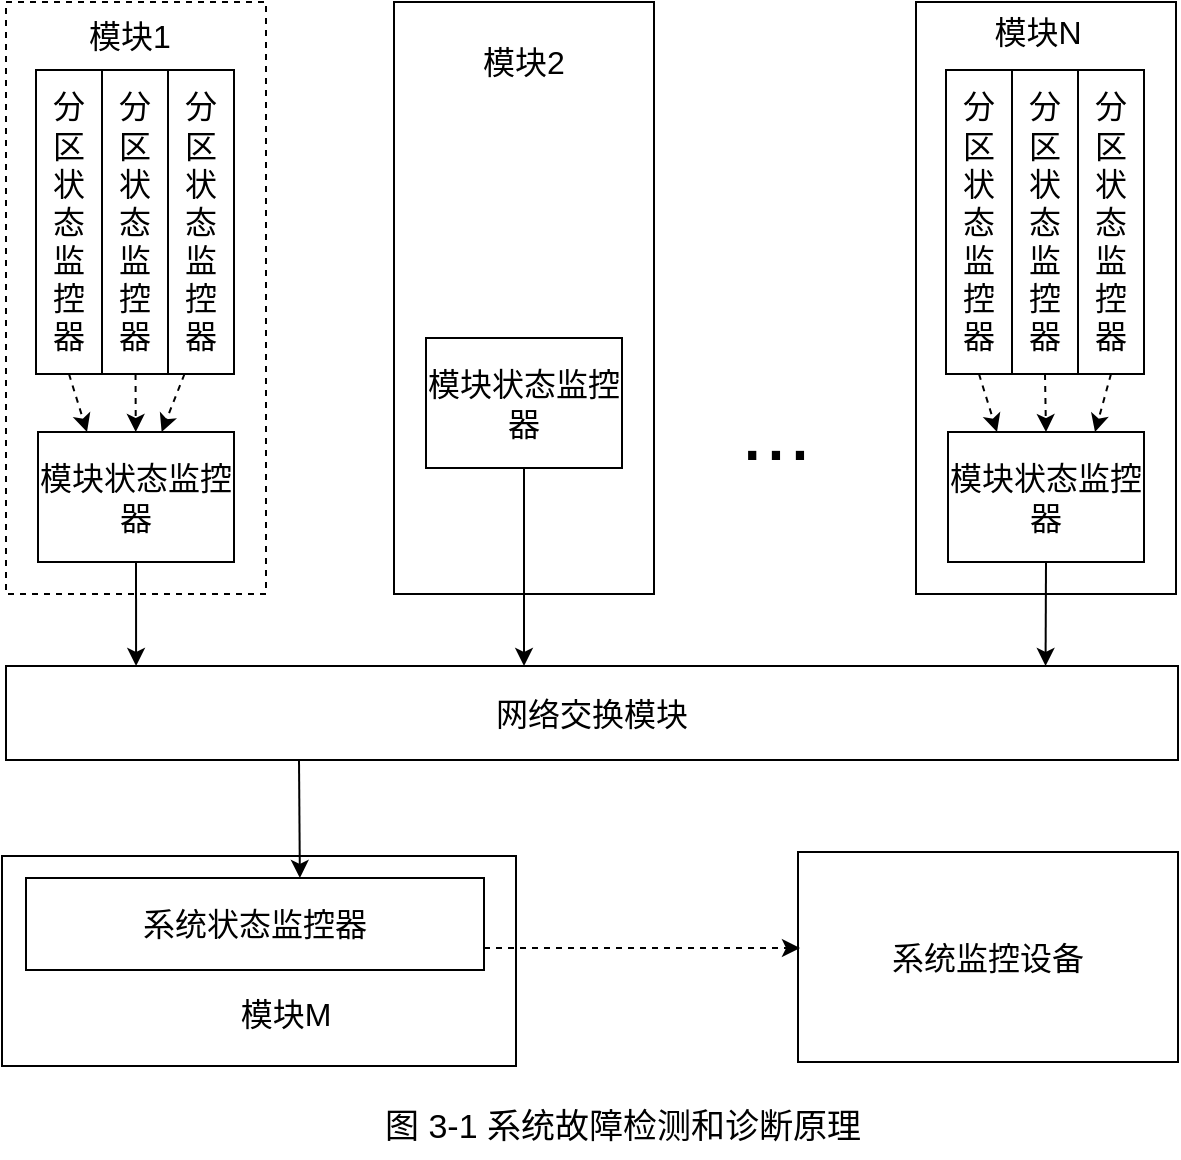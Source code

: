 <mxfile version="21.6.5" type="github">
  <diagram name="第 1 页" id="edIoZuRB3zaZxlKi64ll">
    <mxGraphModel dx="1194" dy="810" grid="0" gridSize="10" guides="1" tooltips="1" connect="1" arrows="1" fold="1" page="1" pageScale="1" pageWidth="2000" pageHeight="1400" math="0" shadow="0">
      <root>
        <mxCell id="0" />
        <mxCell id="1" parent="0" />
        <mxCell id="qfht6-_884fc5smqtkyN-154" value="" style="rounded=0;whiteSpace=wrap;html=1;fontSize=16;dashed=1;" vertex="1" parent="1">
          <mxGeometry x="277" y="131" width="130" height="296" as="geometry" />
        </mxCell>
        <mxCell id="qfht6-_884fc5smqtkyN-155" value="" style="rounded=0;whiteSpace=wrap;html=1;fontSize=16;" vertex="1" parent="1">
          <mxGeometry x="471" y="131" width="130" height="296" as="geometry" />
        </mxCell>
        <mxCell id="qfht6-_884fc5smqtkyN-158" value="" style="rounded=0;whiteSpace=wrap;html=1;fontSize=16;" vertex="1" parent="1">
          <mxGeometry x="275" y="558" width="257" height="105" as="geometry" />
        </mxCell>
        <mxCell id="qfht6-_884fc5smqtkyN-183" style="edgeStyle=none;rounded=0;orthogonalLoop=1;jettySize=auto;html=1;exitX=0.25;exitY=1;exitDx=0;exitDy=0;entryX=0.598;entryY=0;entryDx=0;entryDy=0;entryPerimeter=0;" edge="1" parent="1" source="qfht6-_884fc5smqtkyN-157" target="qfht6-_884fc5smqtkyN-177">
          <mxGeometry relative="1" as="geometry" />
        </mxCell>
        <mxCell id="qfht6-_884fc5smqtkyN-157" value="网络交换模块" style="rounded=0;whiteSpace=wrap;html=1;fontSize=16;" vertex="1" parent="1">
          <mxGeometry x="277" y="463" width="586" height="47" as="geometry" />
        </mxCell>
        <mxCell id="qfht6-_884fc5smqtkyN-159" value="系统监控设备" style="rounded=0;whiteSpace=wrap;html=1;fontSize=16;" vertex="1" parent="1">
          <mxGeometry x="673" y="556" width="190" height="105" as="geometry" />
        </mxCell>
        <mxCell id="qfht6-_884fc5smqtkyN-161" value="分区状态监控器" style="rounded=0;whiteSpace=wrap;html=1;fontSize=16;" vertex="1" parent="1">
          <mxGeometry x="292" y="165" width="33" height="152" as="geometry" />
        </mxCell>
        <mxCell id="qfht6-_884fc5smqtkyN-197" value="" style="edgeStyle=none;rounded=0;orthogonalLoop=1;jettySize=auto;html=1;dashed=1;" edge="1" parent="1" source="qfht6-_884fc5smqtkyN-162" target="qfht6-_884fc5smqtkyN-164">
          <mxGeometry relative="1" as="geometry" />
        </mxCell>
        <mxCell id="qfht6-_884fc5smqtkyN-162" value="分区状态监控器" style="rounded=0;whiteSpace=wrap;html=1;fontSize=16;" vertex="1" parent="1">
          <mxGeometry x="325" y="165" width="33" height="152" as="geometry" />
        </mxCell>
        <mxCell id="qfht6-_884fc5smqtkyN-198" value="" style="edgeStyle=none;rounded=0;orthogonalLoop=1;jettySize=auto;html=1;exitX=0.25;exitY=1;exitDx=0;exitDy=0;dashed=1;" edge="1" parent="1" source="qfht6-_884fc5smqtkyN-163" target="qfht6-_884fc5smqtkyN-164">
          <mxGeometry relative="1" as="geometry" />
        </mxCell>
        <mxCell id="qfht6-_884fc5smqtkyN-163" value="分区状态监控器" style="rounded=0;whiteSpace=wrap;html=1;fontSize=16;" vertex="1" parent="1">
          <mxGeometry x="358" y="165" width="33" height="152" as="geometry" />
        </mxCell>
        <mxCell id="qfht6-_884fc5smqtkyN-181" style="edgeStyle=none;rounded=0;orthogonalLoop=1;jettySize=auto;html=1;exitX=0.5;exitY=1;exitDx=0;exitDy=0;entryX=0.111;entryY=0;entryDx=0;entryDy=0;entryPerimeter=0;" edge="1" parent="1" source="qfht6-_884fc5smqtkyN-164" target="qfht6-_884fc5smqtkyN-157">
          <mxGeometry relative="1" as="geometry" />
        </mxCell>
        <mxCell id="qfht6-_884fc5smqtkyN-164" value="模块状态监控器" style="rounded=0;whiteSpace=wrap;html=1;fontSize=16;" vertex="1" parent="1">
          <mxGeometry x="293" y="346" width="98" height="65" as="geometry" />
        </mxCell>
        <mxCell id="qfht6-_884fc5smqtkyN-192" style="edgeStyle=none;rounded=0;orthogonalLoop=1;jettySize=auto;html=1;exitX=0.5;exitY=1;exitDx=0;exitDy=0;entryX=0.442;entryY=0;entryDx=0;entryDy=0;entryPerimeter=0;" edge="1" parent="1" source="qfht6-_884fc5smqtkyN-165" target="qfht6-_884fc5smqtkyN-157">
          <mxGeometry relative="1" as="geometry" />
        </mxCell>
        <mxCell id="qfht6-_884fc5smqtkyN-165" value="模块状态监控器" style="rounded=0;whiteSpace=wrap;html=1;fontSize=16;" vertex="1" parent="1">
          <mxGeometry x="487" y="299" width="98" height="65" as="geometry" />
        </mxCell>
        <mxCell id="qfht6-_884fc5smqtkyN-172" value="" style="rounded=0;whiteSpace=wrap;html=1;fontSize=16;" vertex="1" parent="1">
          <mxGeometry x="732" y="131" width="130" height="296" as="geometry" />
        </mxCell>
        <mxCell id="qfht6-_884fc5smqtkyN-199" style="edgeStyle=none;rounded=0;orthogonalLoop=1;jettySize=auto;html=1;exitX=0.5;exitY=1;exitDx=0;exitDy=0;entryX=0.25;entryY=0;entryDx=0;entryDy=0;dashed=1;" edge="1" parent="1" source="qfht6-_884fc5smqtkyN-173" target="qfht6-_884fc5smqtkyN-176">
          <mxGeometry relative="1" as="geometry" />
        </mxCell>
        <mxCell id="qfht6-_884fc5smqtkyN-173" value="分区状态监控器" style="rounded=0;whiteSpace=wrap;html=1;fontSize=16;" vertex="1" parent="1">
          <mxGeometry x="747" y="165" width="33" height="152" as="geometry" />
        </mxCell>
        <mxCell id="qfht6-_884fc5smqtkyN-200" style="edgeStyle=none;rounded=0;orthogonalLoop=1;jettySize=auto;html=1;exitX=0.5;exitY=1;exitDx=0;exitDy=0;entryX=0.5;entryY=0;entryDx=0;entryDy=0;dashed=1;" edge="1" parent="1" source="qfht6-_884fc5smqtkyN-174" target="qfht6-_884fc5smqtkyN-176">
          <mxGeometry relative="1" as="geometry" />
        </mxCell>
        <mxCell id="qfht6-_884fc5smqtkyN-174" value="分区状态监控器" style="rounded=0;whiteSpace=wrap;html=1;fontSize=16;" vertex="1" parent="1">
          <mxGeometry x="780" y="165" width="33" height="152" as="geometry" />
        </mxCell>
        <mxCell id="qfht6-_884fc5smqtkyN-201" style="edgeStyle=none;rounded=0;orthogonalLoop=1;jettySize=auto;html=1;exitX=0.5;exitY=1;exitDx=0;exitDy=0;entryX=0.75;entryY=0;entryDx=0;entryDy=0;dashed=1;" edge="1" parent="1" source="qfht6-_884fc5smqtkyN-175" target="qfht6-_884fc5smqtkyN-176">
          <mxGeometry relative="1" as="geometry" />
        </mxCell>
        <mxCell id="qfht6-_884fc5smqtkyN-175" value="分区状态监控器" style="rounded=0;whiteSpace=wrap;html=1;fontSize=16;" vertex="1" parent="1">
          <mxGeometry x="813" y="165" width="33" height="152" as="geometry" />
        </mxCell>
        <mxCell id="qfht6-_884fc5smqtkyN-194" style="edgeStyle=none;rounded=0;orthogonalLoop=1;jettySize=auto;html=1;exitX=0.5;exitY=1;exitDx=0;exitDy=0;entryX=0.887;entryY=0;entryDx=0;entryDy=0;entryPerimeter=0;" edge="1" parent="1" source="qfht6-_884fc5smqtkyN-176" target="qfht6-_884fc5smqtkyN-157">
          <mxGeometry relative="1" as="geometry" />
        </mxCell>
        <mxCell id="qfht6-_884fc5smqtkyN-176" value="模块状态监控器" style="rounded=0;whiteSpace=wrap;html=1;fontSize=16;" vertex="1" parent="1">
          <mxGeometry x="748" y="346" width="98" height="65" as="geometry" />
        </mxCell>
        <mxCell id="qfht6-_884fc5smqtkyN-185" style="edgeStyle=none;rounded=0;orthogonalLoop=1;jettySize=auto;html=1;exitX=1;exitY=0.75;exitDx=0;exitDy=0;dashed=1;" edge="1" parent="1">
          <mxGeometry relative="1" as="geometry">
            <mxPoint x="516" y="604" as="sourcePoint" />
            <mxPoint x="674" y="604" as="targetPoint" />
          </mxGeometry>
        </mxCell>
        <mxCell id="qfht6-_884fc5smqtkyN-177" value="系统状态监控器" style="rounded=0;whiteSpace=wrap;html=1;fontSize=16;" vertex="1" parent="1">
          <mxGeometry x="287" y="569" width="229" height="46" as="geometry" />
        </mxCell>
        <mxCell id="qfht6-_884fc5smqtkyN-184" value="模块M" style="text;html=1;strokeColor=none;fillColor=none;align=center;verticalAlign=middle;whiteSpace=wrap;rounded=0;fontSize=16;" vertex="1" parent="1">
          <mxGeometry x="387" y="622" width="60" height="30" as="geometry" />
        </mxCell>
        <mxCell id="qfht6-_884fc5smqtkyN-187" value="模块2" style="text;html=1;strokeColor=none;fillColor=none;align=center;verticalAlign=middle;whiteSpace=wrap;rounded=0;fontSize=16;" vertex="1" parent="1">
          <mxGeometry x="506" y="146" width="60" height="30" as="geometry" />
        </mxCell>
        <mxCell id="qfht6-_884fc5smqtkyN-188" value="模块1" style="text;html=1;strokeColor=none;fillColor=none;align=center;verticalAlign=middle;whiteSpace=wrap;rounded=0;fontSize=16;" vertex="1" parent="1">
          <mxGeometry x="309" y="133" width="60" height="30" as="geometry" />
        </mxCell>
        <mxCell id="qfht6-_884fc5smqtkyN-189" value="模块N" style="text;html=1;strokeColor=none;fillColor=none;align=center;verticalAlign=middle;whiteSpace=wrap;rounded=0;fontSize=16;" vertex="1" parent="1">
          <mxGeometry x="763" y="131" width="60" height="30" as="geometry" />
        </mxCell>
        <mxCell id="qfht6-_884fc5smqtkyN-190" value="..." style="text;html=1;strokeColor=none;fillColor=none;align=center;verticalAlign=middle;whiteSpace=wrap;rounded=0;fontSize=43;" vertex="1" parent="1">
          <mxGeometry x="632" y="330" width="60" height="30" as="geometry" />
        </mxCell>
        <mxCell id="qfht6-_884fc5smqtkyN-196" value="" style="endArrow=classic;html=1;rounded=0;exitX=0.5;exitY=1;exitDx=0;exitDy=0;entryX=0.25;entryY=0;entryDx=0;entryDy=0;dashed=1;" edge="1" parent="1" source="qfht6-_884fc5smqtkyN-161" target="qfht6-_884fc5smqtkyN-164">
          <mxGeometry width="50" height="50" relative="1" as="geometry">
            <mxPoint x="676" y="461" as="sourcePoint" />
            <mxPoint x="726" y="411" as="targetPoint" />
          </mxGeometry>
        </mxCell>
        <mxCell id="qfht6-_884fc5smqtkyN-202" value="图 3-1 系统故障检测和诊断原理" style="text;html=1;strokeColor=none;fillColor=none;align=center;verticalAlign=middle;whiteSpace=wrap;rounded=0;fontSize=17;" vertex="1" parent="1">
          <mxGeometry x="417" y="679" width="337" height="30" as="geometry" />
        </mxCell>
      </root>
    </mxGraphModel>
  </diagram>
</mxfile>
